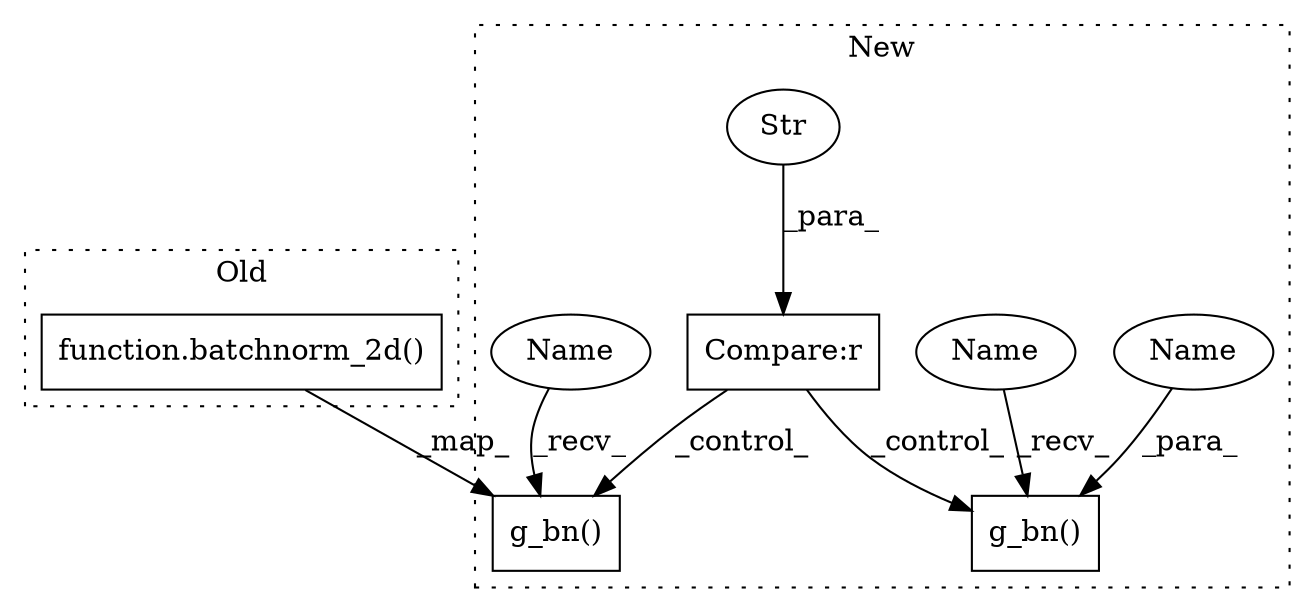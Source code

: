 digraph G {
subgraph cluster0 {
1 [label="function.batchnorm_2d()" a="75" s="1158" l="38" shape="box"];
label = "Old";
style="dotted";
}
subgraph cluster1 {
2 [label="g_bn()" a="75" s="639" l="38" shape="box"];
3 [label="g_bn()" a="75" s="785,831" l="13,1" shape="box"];
4 [label="Compare:r" a="40" s="534" l="19" shape="box"];
5 [label="Str" a="66" s="548" l="5" shape="ellipse"];
6 [label="Name" a="87" s="824" l="7" shape="ellipse"];
7 [label="Name" a="87" s="639" l="7" shape="ellipse"];
8 [label="Name" a="87" s="785" l="7" shape="ellipse"];
label = "New";
style="dotted";
}
1 -> 2 [label="_map_"];
4 -> 3 [label="_control_"];
4 -> 2 [label="_control_"];
5 -> 4 [label="_para_"];
6 -> 3 [label="_para_"];
7 -> 2 [label="_recv_"];
8 -> 3 [label="_recv_"];
}